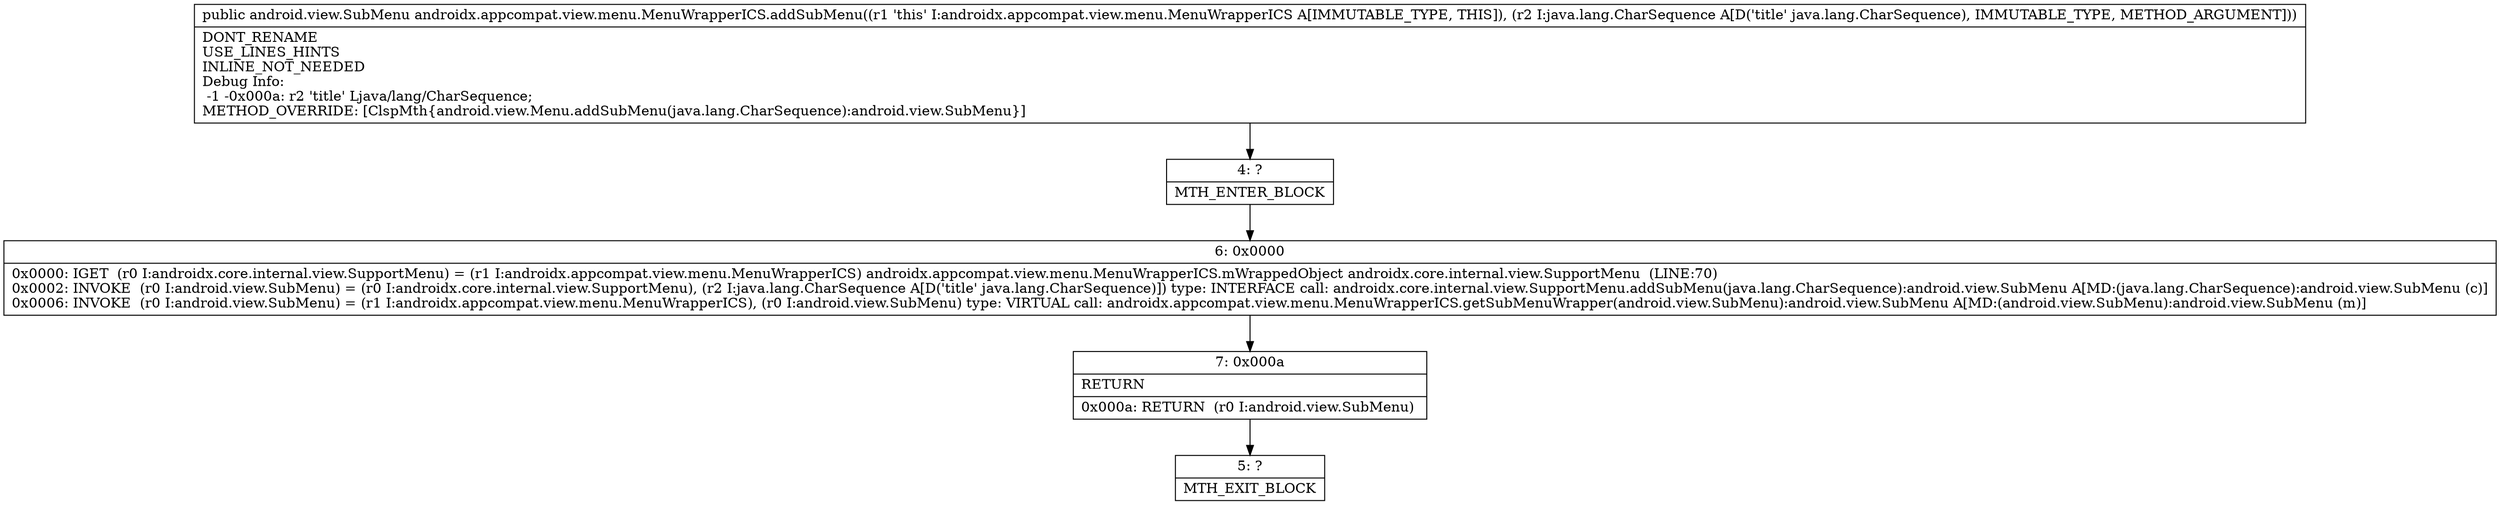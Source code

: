 digraph "CFG forandroidx.appcompat.view.menu.MenuWrapperICS.addSubMenu(Ljava\/lang\/CharSequence;)Landroid\/view\/SubMenu;" {
Node_4 [shape=record,label="{4\:\ ?|MTH_ENTER_BLOCK\l}"];
Node_6 [shape=record,label="{6\:\ 0x0000|0x0000: IGET  (r0 I:androidx.core.internal.view.SupportMenu) = (r1 I:androidx.appcompat.view.menu.MenuWrapperICS) androidx.appcompat.view.menu.MenuWrapperICS.mWrappedObject androidx.core.internal.view.SupportMenu  (LINE:70)\l0x0002: INVOKE  (r0 I:android.view.SubMenu) = (r0 I:androidx.core.internal.view.SupportMenu), (r2 I:java.lang.CharSequence A[D('title' java.lang.CharSequence)]) type: INTERFACE call: androidx.core.internal.view.SupportMenu.addSubMenu(java.lang.CharSequence):android.view.SubMenu A[MD:(java.lang.CharSequence):android.view.SubMenu (c)]\l0x0006: INVOKE  (r0 I:android.view.SubMenu) = (r1 I:androidx.appcompat.view.menu.MenuWrapperICS), (r0 I:android.view.SubMenu) type: VIRTUAL call: androidx.appcompat.view.menu.MenuWrapperICS.getSubMenuWrapper(android.view.SubMenu):android.view.SubMenu A[MD:(android.view.SubMenu):android.view.SubMenu (m)]\l}"];
Node_7 [shape=record,label="{7\:\ 0x000a|RETURN\l|0x000a: RETURN  (r0 I:android.view.SubMenu) \l}"];
Node_5 [shape=record,label="{5\:\ ?|MTH_EXIT_BLOCK\l}"];
MethodNode[shape=record,label="{public android.view.SubMenu androidx.appcompat.view.menu.MenuWrapperICS.addSubMenu((r1 'this' I:androidx.appcompat.view.menu.MenuWrapperICS A[IMMUTABLE_TYPE, THIS]), (r2 I:java.lang.CharSequence A[D('title' java.lang.CharSequence), IMMUTABLE_TYPE, METHOD_ARGUMENT]))  | DONT_RENAME\lUSE_LINES_HINTS\lINLINE_NOT_NEEDED\lDebug Info:\l  \-1 \-0x000a: r2 'title' Ljava\/lang\/CharSequence;\lMETHOD_OVERRIDE: [ClspMth\{android.view.Menu.addSubMenu(java.lang.CharSequence):android.view.SubMenu\}]\l}"];
MethodNode -> Node_4;Node_4 -> Node_6;
Node_6 -> Node_7;
Node_7 -> Node_5;
}

